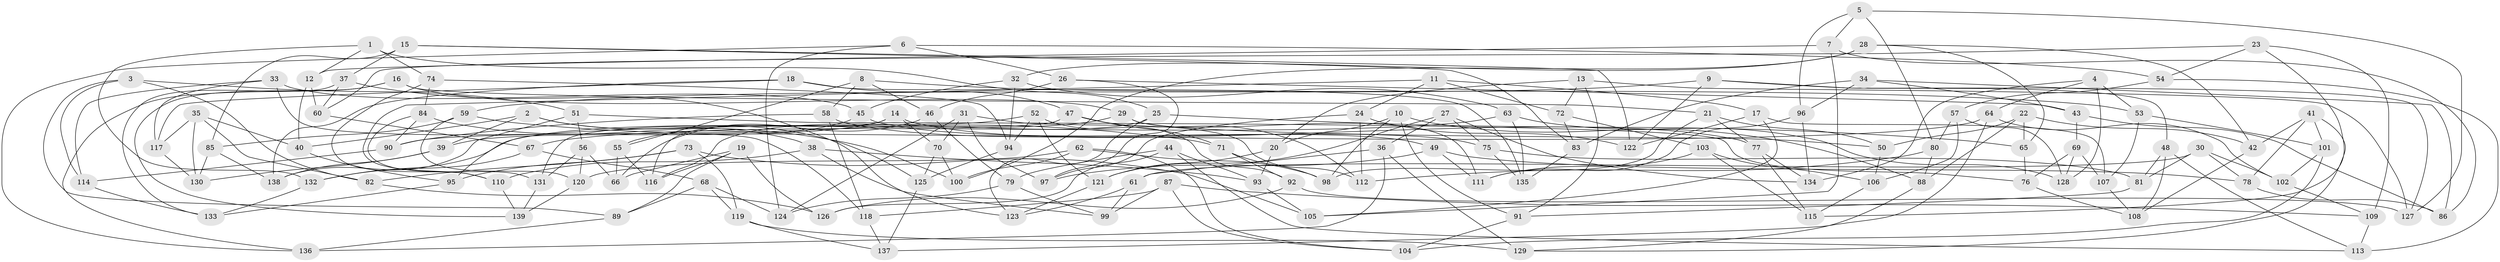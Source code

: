 // Generated by graph-tools (version 1.1) at 2025/03/03/09/25 03:03:06]
// undirected, 139 vertices, 278 edges
graph export_dot {
graph [start="1"]
  node [color=gray90,style=filled];
  1;
  2;
  3;
  4;
  5;
  6;
  7;
  8;
  9;
  10;
  11;
  12;
  13;
  14;
  15;
  16;
  17;
  18;
  19;
  20;
  21;
  22;
  23;
  24;
  25;
  26;
  27;
  28;
  29;
  30;
  31;
  32;
  33;
  34;
  35;
  36;
  37;
  38;
  39;
  40;
  41;
  42;
  43;
  44;
  45;
  46;
  47;
  48;
  49;
  50;
  51;
  52;
  53;
  54;
  55;
  56;
  57;
  58;
  59;
  60;
  61;
  62;
  63;
  64;
  65;
  66;
  67;
  68;
  69;
  70;
  71;
  72;
  73;
  74;
  75;
  76;
  77;
  78;
  79;
  80;
  81;
  82;
  83;
  84;
  85;
  86;
  87;
  88;
  89;
  90;
  91;
  92;
  93;
  94;
  95;
  96;
  97;
  98;
  99;
  100;
  101;
  102;
  103;
  104;
  105;
  106;
  107;
  108;
  109;
  110;
  111;
  112;
  113;
  114;
  115;
  116;
  117;
  118;
  119;
  120;
  121;
  122;
  123;
  124;
  125;
  126;
  127;
  128;
  129;
  130;
  131;
  132;
  133;
  134;
  135;
  136;
  137;
  138;
  139;
  1 -- 132;
  1 -- 74;
  1 -- 25;
  1 -- 12;
  2 -- 125;
  2 -- 39;
  2 -- 38;
  2 -- 40;
  3 -- 89;
  3 -- 82;
  3 -- 114;
  3 -- 51;
  4 -- 134;
  4 -- 128;
  4 -- 53;
  4 -- 64;
  5 -- 7;
  5 -- 127;
  5 -- 80;
  5 -- 96;
  6 -- 124;
  6 -- 54;
  6 -- 26;
  6 -- 136;
  7 -- 12;
  7 -- 105;
  7 -- 86;
  8 -- 55;
  8 -- 53;
  8 -- 58;
  8 -- 46;
  9 -- 59;
  9 -- 48;
  9 -- 122;
  9 -- 127;
  10 -- 88;
  10 -- 98;
  10 -- 91;
  10 -- 20;
  11 -- 110;
  11 -- 72;
  11 -- 17;
  11 -- 24;
  12 -- 60;
  12 -- 40;
  13 -- 91;
  13 -- 20;
  13 -- 127;
  13 -- 72;
  14 -- 77;
  14 -- 116;
  14 -- 39;
  14 -- 70;
  15 -- 83;
  15 -- 85;
  15 -- 122;
  15 -- 37;
  16 -- 21;
  16 -- 139;
  16 -- 136;
  16 -- 29;
  17 -- 122;
  17 -- 105;
  17 -- 107;
  18 -- 135;
  18 -- 138;
  18 -- 47;
  18 -- 117;
  19 -- 126;
  19 -- 89;
  19 -- 116;
  19 -- 66;
  20 -- 121;
  20 -- 93;
  21 -- 77;
  21 -- 98;
  21 -- 50;
  22 -- 65;
  22 -- 42;
  22 -- 88;
  22 -- 50;
  23 -- 60;
  23 -- 54;
  23 -- 115;
  23 -- 109;
  24 -- 122;
  24 -- 112;
  24 -- 97;
  25 -- 65;
  25 -- 123;
  25 -- 116;
  26 -- 97;
  26 -- 43;
  26 -- 46;
  27 -- 121;
  27 -- 134;
  27 -- 36;
  27 -- 75;
  28 -- 65;
  28 -- 32;
  28 -- 42;
  28 -- 100;
  29 -- 132;
  29 -- 50;
  29 -- 111;
  30 -- 61;
  30 -- 78;
  30 -- 81;
  30 -- 102;
  31 -- 124;
  31 -- 70;
  31 -- 97;
  31 -- 112;
  32 -- 94;
  32 -- 45;
  32 -- 63;
  33 -- 117;
  33 -- 118;
  33 -- 45;
  33 -- 114;
  34 -- 43;
  34 -- 96;
  34 -- 83;
  34 -- 86;
  35 -- 130;
  35 -- 40;
  35 -- 117;
  35 -- 82;
  36 -- 61;
  36 -- 136;
  36 -- 129;
  37 -- 60;
  37 -- 123;
  37 -- 133;
  38 -- 99;
  38 -- 93;
  38 -- 110;
  39 -- 138;
  39 -- 130;
  40 -- 95;
  41 -- 42;
  41 -- 101;
  41 -- 78;
  41 -- 129;
  42 -- 108;
  43 -- 86;
  43 -- 69;
  44 -- 126;
  44 -- 79;
  44 -- 93;
  44 -- 113;
  45 -- 49;
  45 -- 55;
  46 -- 66;
  46 -- 79;
  47 -- 71;
  47 -- 112;
  47 -- 131;
  48 -- 108;
  48 -- 113;
  48 -- 81;
  49 -- 111;
  49 -- 78;
  49 -- 97;
  50 -- 106;
  51 -- 76;
  51 -- 138;
  51 -- 56;
  52 -- 92;
  52 -- 121;
  52 -- 95;
  52 -- 94;
  53 -- 107;
  53 -- 101;
  54 -- 57;
  54 -- 113;
  55 -- 66;
  55 -- 116;
  56 -- 131;
  56 -- 120;
  56 -- 66;
  57 -- 80;
  57 -- 106;
  57 -- 128;
  58 -- 118;
  58 -- 75;
  58 -- 90;
  59 -- 85;
  59 -- 71;
  59 -- 120;
  60 -- 67;
  61 -- 99;
  61 -- 123;
  62 -- 100;
  62 -- 98;
  62 -- 120;
  62 -- 104;
  63 -- 67;
  63 -- 128;
  63 -- 135;
  64 -- 90;
  64 -- 137;
  64 -- 102;
  65 -- 76;
  67 -- 68;
  67 -- 132;
  68 -- 124;
  68 -- 89;
  68 -- 119;
  69 -- 128;
  69 -- 76;
  69 -- 107;
  70 -- 100;
  70 -- 125;
  71 -- 98;
  71 -- 92;
  72 -- 83;
  72 -- 103;
  73 -- 82;
  73 -- 119;
  73 -- 105;
  73 -- 95;
  74 -- 84;
  74 -- 94;
  74 -- 110;
  75 -- 135;
  75 -- 81;
  76 -- 108;
  77 -- 134;
  77 -- 115;
  78 -- 86;
  79 -- 99;
  79 -- 124;
  80 -- 88;
  80 -- 112;
  81 -- 91;
  82 -- 126;
  83 -- 135;
  84 -- 131;
  84 -- 100;
  84 -- 90;
  85 -- 130;
  85 -- 138;
  87 -- 118;
  87 -- 104;
  87 -- 109;
  87 -- 99;
  88 -- 129;
  89 -- 136;
  90 -- 114;
  91 -- 104;
  92 -- 127;
  92 -- 126;
  93 -- 105;
  94 -- 125;
  95 -- 133;
  96 -- 111;
  96 -- 134;
  101 -- 104;
  101 -- 102;
  102 -- 109;
  103 -- 106;
  103 -- 111;
  103 -- 115;
  106 -- 115;
  107 -- 108;
  109 -- 113;
  110 -- 139;
  114 -- 133;
  117 -- 130;
  118 -- 137;
  119 -- 137;
  119 -- 129;
  120 -- 139;
  121 -- 123;
  125 -- 137;
  131 -- 139;
  132 -- 133;
}
